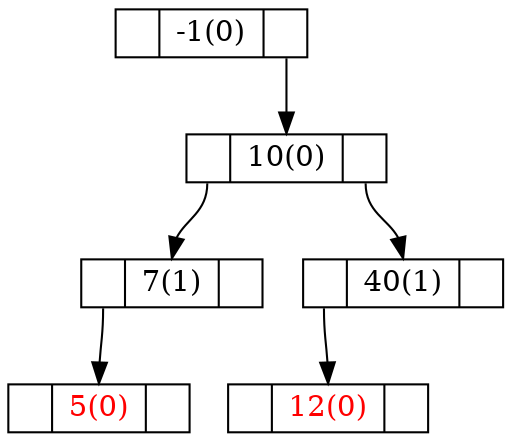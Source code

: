 digraph G {
node [shape = record, height = .1, color = "black"];
-1[label = "<L> |<D> -1(0)|<R> "];
10[label = "<L> |<D> 10(0)|<R> "];
7[label = "<L> |<D> 7(1)|<R> "];
40[label = "<L> |<D> 40(1)|<R> "];
5[label = "<L> |<D> 5(0)|<R> ",fontcolor="red"];
12[label = "<L> |<D> 12(0)|<R> ",fontcolor="red"];
"-1":R -> "10":D;
"10":L -> "7":D;
"10":R -> "40":D;
"7":L -> "5":D;
"40":L -> "12":D;
}
